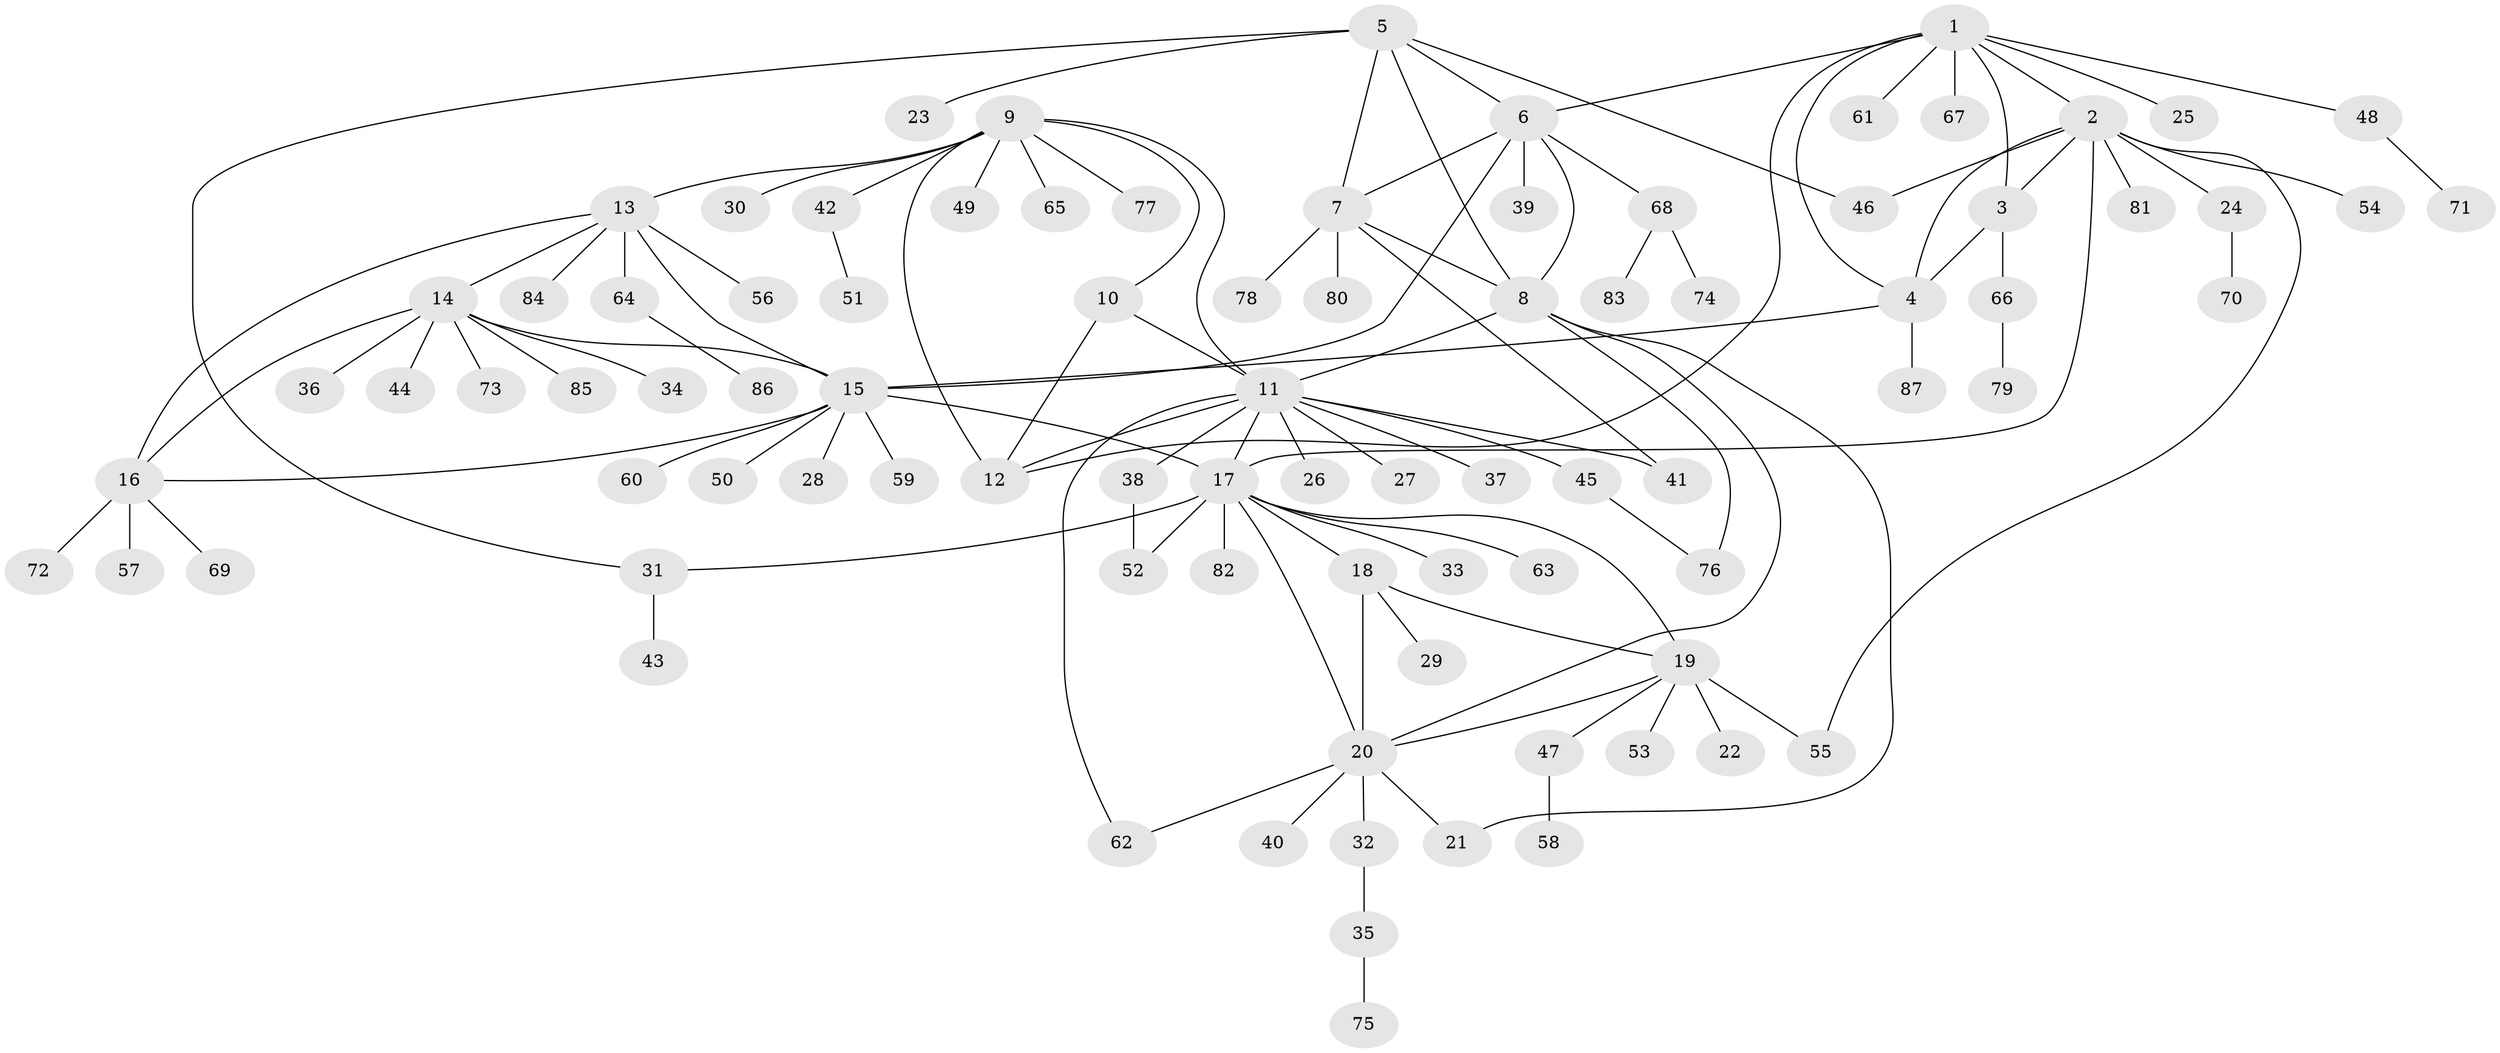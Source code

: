 // coarse degree distribution, {4: 0.019230769230769232, 2: 0.057692307692307696, 6: 0.019230769230769232, 13: 0.019230769230769232, 1: 0.7884615384615384, 7: 0.038461538461538464, 9: 0.038461538461538464, 12: 0.019230769230769232}
// Generated by graph-tools (version 1.1) at 2025/58/03/04/25 21:58:05]
// undirected, 87 vertices, 115 edges
graph export_dot {
graph [start="1"]
  node [color=gray90,style=filled];
  1;
  2;
  3;
  4;
  5;
  6;
  7;
  8;
  9;
  10;
  11;
  12;
  13;
  14;
  15;
  16;
  17;
  18;
  19;
  20;
  21;
  22;
  23;
  24;
  25;
  26;
  27;
  28;
  29;
  30;
  31;
  32;
  33;
  34;
  35;
  36;
  37;
  38;
  39;
  40;
  41;
  42;
  43;
  44;
  45;
  46;
  47;
  48;
  49;
  50;
  51;
  52;
  53;
  54;
  55;
  56;
  57;
  58;
  59;
  60;
  61;
  62;
  63;
  64;
  65;
  66;
  67;
  68;
  69;
  70;
  71;
  72;
  73;
  74;
  75;
  76;
  77;
  78;
  79;
  80;
  81;
  82;
  83;
  84;
  85;
  86;
  87;
  1 -- 2;
  1 -- 3;
  1 -- 4;
  1 -- 6;
  1 -- 12;
  1 -- 25;
  1 -- 48;
  1 -- 61;
  1 -- 67;
  2 -- 3;
  2 -- 4;
  2 -- 17;
  2 -- 24;
  2 -- 46;
  2 -- 54;
  2 -- 55;
  2 -- 81;
  3 -- 4;
  3 -- 66;
  4 -- 15;
  4 -- 87;
  5 -- 6;
  5 -- 7;
  5 -- 8;
  5 -- 23;
  5 -- 31;
  5 -- 46;
  6 -- 7;
  6 -- 8;
  6 -- 15;
  6 -- 39;
  6 -- 68;
  7 -- 8;
  7 -- 41;
  7 -- 78;
  7 -- 80;
  8 -- 11;
  8 -- 20;
  8 -- 21;
  8 -- 76;
  9 -- 10;
  9 -- 11;
  9 -- 12;
  9 -- 13;
  9 -- 30;
  9 -- 42;
  9 -- 49;
  9 -- 65;
  9 -- 77;
  10 -- 11;
  10 -- 12;
  11 -- 12;
  11 -- 17;
  11 -- 26;
  11 -- 27;
  11 -- 37;
  11 -- 38;
  11 -- 41;
  11 -- 45;
  11 -- 62;
  13 -- 14;
  13 -- 15;
  13 -- 16;
  13 -- 56;
  13 -- 64;
  13 -- 84;
  14 -- 15;
  14 -- 16;
  14 -- 34;
  14 -- 36;
  14 -- 44;
  14 -- 73;
  14 -- 85;
  15 -- 16;
  15 -- 17;
  15 -- 28;
  15 -- 50;
  15 -- 59;
  15 -- 60;
  16 -- 57;
  16 -- 69;
  16 -- 72;
  17 -- 18;
  17 -- 19;
  17 -- 20;
  17 -- 31;
  17 -- 33;
  17 -- 52;
  17 -- 63;
  17 -- 82;
  18 -- 19;
  18 -- 20;
  18 -- 29;
  19 -- 20;
  19 -- 22;
  19 -- 47;
  19 -- 53;
  19 -- 55;
  20 -- 21;
  20 -- 32;
  20 -- 40;
  20 -- 62;
  24 -- 70;
  31 -- 43;
  32 -- 35;
  35 -- 75;
  38 -- 52;
  42 -- 51;
  45 -- 76;
  47 -- 58;
  48 -- 71;
  64 -- 86;
  66 -- 79;
  68 -- 74;
  68 -- 83;
}
